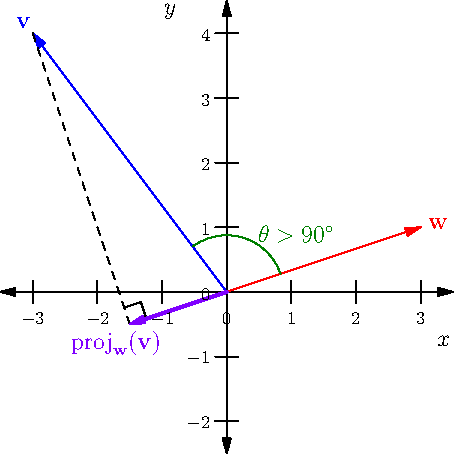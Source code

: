 size(8cm);
import geometry;
pair foot(pair P, pair A, pair B) { return foot(triangle(A,B,P).VC); }
usepackage("amsmath");

import graph;
xaxis("$x$", -3.5, 3.5, Ticks(Label(fontsize(9pt)), Step=1, begin=true, end=true), Arrows);
yaxis("$y$", -2.5, 4.5, Ticks(Label(fontsize(9pt)), Step=1, begin=true, end=true), Arrows);

pair v = (-3,4);
pair w = (3,1);
pair O = (0,0);

draw(O--v, blue, EndArrow);
draw(O--w, red, EndArrow);
label("$\mathbf{w}$", w, dir(w), red);
label("$\mathbf{v}$", v, dir(v), blue);
pair P = foot(v,O,w);
draw(v--P, dashed);
markangle(w, O, v, deepgreen);
label("$\theta > 90^{\circ}$", 1.4*dir(40), deepgreen);
markrightangle(v, P, O, black);
transform t = shift((0,0));
draw(t*(O--P), purple+1.5, EndMargin);
draw(t*(O--P), purple, EndArrow);
label("$\operatorname{proj}_{\mathbf{w}}(\mathbf{v})$", t*P, dir(255), purple);
